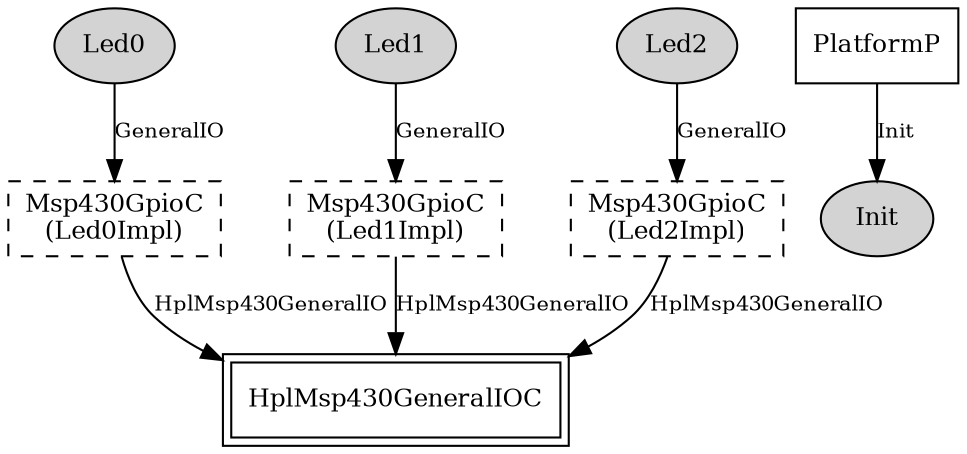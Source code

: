 digraph "tos.platforms.telosa.PlatformLedsC" {
  n0x7fcf900cb360 [shape=ellipse, style=filled, label="Led0", fontsize=12];
  "PlatformLedsC.Led0Impl" [fontsize=12, shape=box, style=dashed, label="Msp430GpioC\n(Led0Impl)", URL="../chtml/tos.chips.msp430.pins.Msp430GpioC.html"];
  n0x7fcf900ca6a0 [shape=ellipse, style=filled, label="Led1", fontsize=12];
  "PlatformLedsC.Led1Impl" [fontsize=12, shape=box, style=dashed, label="Msp430GpioC\n(Led1Impl)", URL="../chtml/tos.chips.msp430.pins.Msp430GpioC.html"];
  n0x7fcf900c99c0 [shape=ellipse, style=filled, label="Led2", fontsize=12];
  "PlatformLedsC.Led2Impl" [fontsize=12, shape=box, style=dashed, label="Msp430GpioC\n(Led2Impl)", URL="../chtml/tos.chips.msp430.pins.Msp430GpioC.html"];
  "PlatformP" [fontsize=12, shape=box, URL="../chtml/tos.platforms.telosa.PlatformP.html"];
  n0x7fcf900c8c40 [shape=ellipse, style=filled, label="Init", fontsize=12];
  "PlatformLedsC.Led0Impl" [fontsize=12, shape=box, style=dashed, label="Msp430GpioC\n(Led0Impl)", URL="../chtml/tos.chips.msp430.pins.Msp430GpioC.html"];
  "HplMsp430GeneralIOC" [fontsize=12, shape=box,peripheries=2, URL="../chtml/tos.chips.msp430.pins.HplMsp430GeneralIOC.html"];
  "PlatformLedsC.Led1Impl" [fontsize=12, shape=box, style=dashed, label="Msp430GpioC\n(Led1Impl)", URL="../chtml/tos.chips.msp430.pins.Msp430GpioC.html"];
  "HplMsp430GeneralIOC" [fontsize=12, shape=box,peripheries=2, URL="../chtml/tos.chips.msp430.pins.HplMsp430GeneralIOC.html"];
  "PlatformLedsC.Led2Impl" [fontsize=12, shape=box, style=dashed, label="Msp430GpioC\n(Led2Impl)", URL="../chtml/tos.chips.msp430.pins.Msp430GpioC.html"];
  "HplMsp430GeneralIOC" [fontsize=12, shape=box,peripheries=2, URL="../chtml/tos.chips.msp430.pins.HplMsp430GeneralIOC.html"];
  "n0x7fcf900cb360" -> "PlatformLedsC.Led0Impl" [label="GeneralIO", URL="../ihtml/tos.interfaces.GeneralIO.html", fontsize=10];
  "n0x7fcf900ca6a0" -> "PlatformLedsC.Led1Impl" [label="GeneralIO", URL="../ihtml/tos.interfaces.GeneralIO.html", fontsize=10];
  "n0x7fcf900c99c0" -> "PlatformLedsC.Led2Impl" [label="GeneralIO", URL="../ihtml/tos.interfaces.GeneralIO.html", fontsize=10];
  "PlatformP" -> "n0x7fcf900c8c40" [label="Init", URL="../ihtml/tos.interfaces.Init.html", fontsize=10];
  "PlatformLedsC.Led0Impl" -> "HplMsp430GeneralIOC" [label="HplMsp430GeneralIO", URL="../ihtml/tos.chips.msp430.pins.HplMsp430GeneralIO.html", fontsize=10];
  "PlatformLedsC.Led1Impl" -> "HplMsp430GeneralIOC" [label="HplMsp430GeneralIO", URL="../ihtml/tos.chips.msp430.pins.HplMsp430GeneralIO.html", fontsize=10];
  "PlatformLedsC.Led2Impl" -> "HplMsp430GeneralIOC" [label="HplMsp430GeneralIO", URL="../ihtml/tos.chips.msp430.pins.HplMsp430GeneralIO.html", fontsize=10];
}

